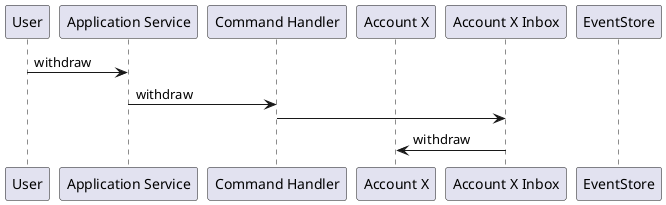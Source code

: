 @startuml

participant "User" as U
participant "Application Service" as AS
participant "Command Handler" as CH
participant "Account X" as A
participant "Account X Inbox" as I
participant "EventStore" as ES

U -> AS: withdraw
AS -> CH: withdraw
CH -> I:
I -> A: withdraw


@enduml
